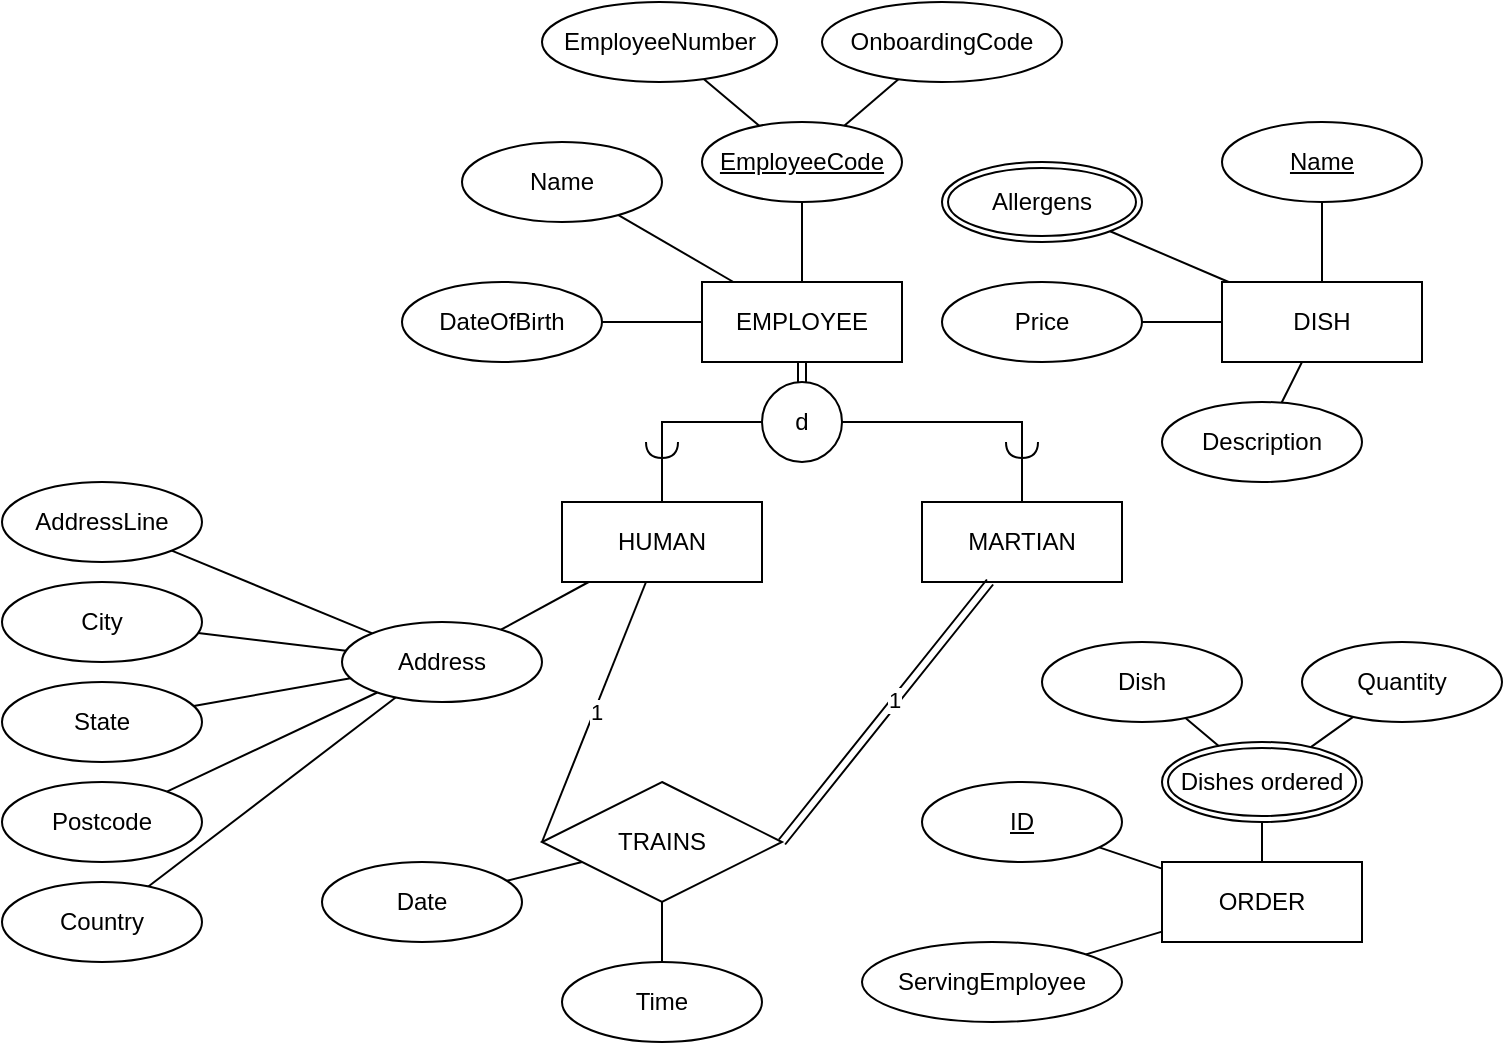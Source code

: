 <mxfile version="28.1.0">
  <diagram name="Page-1" id="CrftMl26OKW7_lD-lv_g">
    <mxGraphModel dx="960" dy="601" grid="1" gridSize="10" guides="1" tooltips="1" connect="1" arrows="1" fold="1" page="1" pageScale="1" pageWidth="850" pageHeight="1100" math="0" shadow="0">
      <root>
        <mxCell id="0" />
        <mxCell id="1" parent="0" />
        <mxCell id="X_j-xWhzjBxdc1Z0yHY--1" value="EMPLOYEE" style="whiteSpace=wrap;html=1;align=center;" parent="1" vertex="1">
          <mxGeometry x="420" y="510" width="100" height="40" as="geometry" />
        </mxCell>
        <mxCell id="X_j-xWhzjBxdc1Z0yHY--2" value="EmployeeCode" style="ellipse;whiteSpace=wrap;html=1;align=center;fontStyle=4;" parent="1" vertex="1">
          <mxGeometry x="420" y="430" width="100" height="40" as="geometry" />
        </mxCell>
        <mxCell id="X_j-xWhzjBxdc1Z0yHY--3" value="" style="endArrow=none;html=1;rounded=0;" parent="1" source="X_j-xWhzjBxdc1Z0yHY--1" target="X_j-xWhzjBxdc1Z0yHY--2" edge="1">
          <mxGeometry relative="1" as="geometry">
            <mxPoint x="640" y="440" as="sourcePoint" />
            <mxPoint x="800" y="440" as="targetPoint" />
            <Array as="points">
              <mxPoint x="470" y="490" />
            </Array>
          </mxGeometry>
        </mxCell>
        <mxCell id="X_j-xWhzjBxdc1Z0yHY--7" value="" style="endArrow=none;html=1;rounded=0;" parent="1" source="Rl36C_-eys1wgBdu1XHN-2" target="X_j-xWhzjBxdc1Z0yHY--2" edge="1">
          <mxGeometry relative="1" as="geometry">
            <mxPoint x="518.795" y="408.112" as="sourcePoint" />
            <mxPoint x="610" y="450" as="targetPoint" />
          </mxGeometry>
        </mxCell>
        <mxCell id="X_j-xWhzjBxdc1Z0yHY--8" value="" style="endArrow=none;html=1;rounded=0;" parent="1" source="Rl36C_-eys1wgBdu1XHN-1" target="X_j-xWhzjBxdc1Z0yHY--2" edge="1">
          <mxGeometry relative="1" as="geometry">
            <mxPoint x="421.205" y="408.112" as="sourcePoint" />
            <mxPoint x="501" y="442" as="targetPoint" />
          </mxGeometry>
        </mxCell>
        <mxCell id="X_j-xWhzjBxdc1Z0yHY--9" value="Name" style="ellipse;whiteSpace=wrap;html=1;align=center;" parent="1" vertex="1">
          <mxGeometry x="300" y="440" width="100" height="40" as="geometry" />
        </mxCell>
        <mxCell id="X_j-xWhzjBxdc1Z0yHY--10" value="DateOfBirth" style="ellipse;whiteSpace=wrap;html=1;align=center;" parent="1" vertex="1">
          <mxGeometry x="270" y="510" width="100" height="40" as="geometry" />
        </mxCell>
        <mxCell id="X_j-xWhzjBxdc1Z0yHY--14" value="" style="endArrow=none;html=1;rounded=0;" parent="1" source="X_j-xWhzjBxdc1Z0yHY--10" target="X_j-xWhzjBxdc1Z0yHY--1" edge="1">
          <mxGeometry relative="1" as="geometry">
            <mxPoint x="600" y="450" as="sourcePoint" />
            <mxPoint x="760" y="450" as="targetPoint" />
          </mxGeometry>
        </mxCell>
        <mxCell id="X_j-xWhzjBxdc1Z0yHY--15" value="" style="endArrow=none;html=1;rounded=0;" parent="1" source="X_j-xWhzjBxdc1Z0yHY--9" target="X_j-xWhzjBxdc1Z0yHY--1" edge="1">
          <mxGeometry relative="1" as="geometry">
            <mxPoint x="600" y="450" as="sourcePoint" />
            <mxPoint x="760" y="450" as="targetPoint" />
          </mxGeometry>
        </mxCell>
        <mxCell id="X_j-xWhzjBxdc1Z0yHY--17" value="d" style="ellipse;whiteSpace=wrap;html=1;aspect=fixed;" parent="1" vertex="1">
          <mxGeometry x="450" y="560" width="40" height="40" as="geometry" />
        </mxCell>
        <mxCell id="X_j-xWhzjBxdc1Z0yHY--21" value="" style="ellipse;whiteSpace=wrap;html=1;align=center;aspect=fixed;fillColor=none;strokeColor=none;resizable=0;perimeter=centerPerimeter;rotatable=0;allowArrows=0;points=[];outlineConnect=1;" parent="1" vertex="1">
          <mxGeometry x="457.5" y="570" width="10" height="10" as="geometry" />
        </mxCell>
        <mxCell id="X_j-xWhzjBxdc1Z0yHY--23" value="MARTIAN" style="whiteSpace=wrap;html=1;align=center;" parent="1" vertex="1">
          <mxGeometry x="530" y="620" width="100" height="40" as="geometry" />
        </mxCell>
        <mxCell id="X_j-xWhzjBxdc1Z0yHY--24" value="HUMAN" style="whiteSpace=wrap;html=1;align=center;" parent="1" vertex="1">
          <mxGeometry x="350" y="620" width="100" height="40" as="geometry" />
        </mxCell>
        <mxCell id="X_j-xWhzjBxdc1Z0yHY--25" value="" style="endArrow=none;html=1;rounded=0;" parent="1" source="X_j-xWhzjBxdc1Z0yHY--17" target="X_j-xWhzjBxdc1Z0yHY--24" edge="1">
          <mxGeometry relative="1" as="geometry">
            <mxPoint x="500" y="590" as="sourcePoint" />
            <mxPoint x="370" y="580" as="targetPoint" />
            <Array as="points">
              <mxPoint x="400" y="580" />
            </Array>
          </mxGeometry>
        </mxCell>
        <mxCell id="X_j-xWhzjBxdc1Z0yHY--27" value="" style="rounded=0;orthogonalLoop=1;jettySize=auto;html=1;endArrow=halfCircle;endFill=0;endSize=6;strokeWidth=1;sketch=0;fontSize=12;curved=1;" parent="1" source="X_j-xWhzjBxdc1Z0yHY--24" edge="1">
          <mxGeometry relative="1" as="geometry">
            <mxPoint x="675" y="645" as="sourcePoint" />
            <mxPoint x="400" y="590" as="targetPoint" />
          </mxGeometry>
        </mxCell>
        <mxCell id="X_j-xWhzjBxdc1Z0yHY--28" value="" style="ellipse;whiteSpace=wrap;html=1;align=center;aspect=fixed;fillColor=none;strokeColor=none;resizable=0;perimeter=centerPerimeter;rotatable=0;allowArrows=0;points=[];outlineConnect=1;" parent="1" vertex="1">
          <mxGeometry x="510" y="700" width="10" height="10" as="geometry" />
        </mxCell>
        <mxCell id="X_j-xWhzjBxdc1Z0yHY--29" value="" style="endArrow=none;html=1;rounded=0;" parent="1" source="X_j-xWhzjBxdc1Z0yHY--17" target="X_j-xWhzjBxdc1Z0yHY--23" edge="1">
          <mxGeometry relative="1" as="geometry">
            <mxPoint x="630" y="570" as="sourcePoint" />
            <mxPoint x="580" y="610" as="targetPoint" />
            <Array as="points">
              <mxPoint x="580" y="580" />
            </Array>
          </mxGeometry>
        </mxCell>
        <mxCell id="X_j-xWhzjBxdc1Z0yHY--30" value="" style="rounded=0;orthogonalLoop=1;jettySize=auto;html=1;endArrow=halfCircle;endFill=0;endSize=6;strokeWidth=1;sketch=0;fontSize=12;curved=1;" parent="1" source="X_j-xWhzjBxdc1Z0yHY--23" edge="1">
          <mxGeometry relative="1" as="geometry">
            <mxPoint x="410" y="630" as="sourcePoint" />
            <mxPoint x="580" y="590" as="targetPoint" />
          </mxGeometry>
        </mxCell>
        <mxCell id="X_j-xWhzjBxdc1Z0yHY--31" value="Address" style="ellipse;whiteSpace=wrap;html=1;align=center;" parent="1" vertex="1">
          <mxGeometry x="240" y="680" width="100" height="40" as="geometry" />
        </mxCell>
        <mxCell id="X_j-xWhzjBxdc1Z0yHY--32" value="" style="endArrow=none;html=1;rounded=0;" parent="1" source="X_j-xWhzjBxdc1Z0yHY--31" target="X_j-xWhzjBxdc1Z0yHY--24" edge="1">
          <mxGeometry relative="1" as="geometry">
            <mxPoint x="380" y="540" as="sourcePoint" />
            <mxPoint x="430" y="540" as="targetPoint" />
          </mxGeometry>
        </mxCell>
        <mxCell id="X_j-xWhzjBxdc1Z0yHY--33" value="AddressLine" style="ellipse;whiteSpace=wrap;html=1;align=center;" parent="1" vertex="1">
          <mxGeometry x="70" y="610" width="100" height="40" as="geometry" />
        </mxCell>
        <mxCell id="X_j-xWhzjBxdc1Z0yHY--35" value="State" style="ellipse;whiteSpace=wrap;html=1;align=center;" parent="1" vertex="1">
          <mxGeometry x="70" y="710" width="100" height="40" as="geometry" />
        </mxCell>
        <mxCell id="X_j-xWhzjBxdc1Z0yHY--36" value="City" style="ellipse;whiteSpace=wrap;html=1;align=center;" parent="1" vertex="1">
          <mxGeometry x="70" y="660" width="100" height="40" as="geometry" />
        </mxCell>
        <mxCell id="X_j-xWhzjBxdc1Z0yHY--37" value="Postcode" style="ellipse;whiteSpace=wrap;html=1;align=center;" parent="1" vertex="1">
          <mxGeometry x="70" y="760" width="100" height="40" as="geometry" />
        </mxCell>
        <mxCell id="X_j-xWhzjBxdc1Z0yHY--38" value="Country" style="ellipse;whiteSpace=wrap;html=1;align=center;" parent="1" vertex="1">
          <mxGeometry x="70" y="810" width="100" height="40" as="geometry" />
        </mxCell>
        <mxCell id="X_j-xWhzjBxdc1Z0yHY--39" value="" style="endArrow=none;html=1;rounded=0;" parent="1" source="X_j-xWhzjBxdc1Z0yHY--33" target="X_j-xWhzjBxdc1Z0yHY--31" edge="1">
          <mxGeometry relative="1" as="geometry">
            <mxPoint x="380" y="540" as="sourcePoint" />
            <mxPoint x="430" y="540" as="targetPoint" />
          </mxGeometry>
        </mxCell>
        <mxCell id="X_j-xWhzjBxdc1Z0yHY--40" value="" style="endArrow=none;html=1;rounded=0;" parent="1" source="X_j-xWhzjBxdc1Z0yHY--36" target="X_j-xWhzjBxdc1Z0yHY--31" edge="1">
          <mxGeometry relative="1" as="geometry">
            <mxPoint x="165" y="654" as="sourcePoint" />
            <mxPoint x="265" y="696" as="targetPoint" />
          </mxGeometry>
        </mxCell>
        <mxCell id="X_j-xWhzjBxdc1Z0yHY--41" value="" style="endArrow=none;html=1;rounded=0;" parent="1" source="X_j-xWhzjBxdc1Z0yHY--35" target="X_j-xWhzjBxdc1Z0yHY--31" edge="1">
          <mxGeometry relative="1" as="geometry">
            <mxPoint x="178" y="696" as="sourcePoint" />
            <mxPoint x="252" y="704" as="targetPoint" />
          </mxGeometry>
        </mxCell>
        <mxCell id="X_j-xWhzjBxdc1Z0yHY--42" value="" style="endArrow=none;html=1;rounded=0;" parent="1" source="X_j-xWhzjBxdc1Z0yHY--37" target="X_j-xWhzjBxdc1Z0yHY--31" edge="1">
          <mxGeometry relative="1" as="geometry">
            <mxPoint x="188" y="706" as="sourcePoint" />
            <mxPoint x="262" y="714" as="targetPoint" />
          </mxGeometry>
        </mxCell>
        <mxCell id="X_j-xWhzjBxdc1Z0yHY--43" value="" style="endArrow=none;html=1;rounded=0;" parent="1" source="X_j-xWhzjBxdc1Z0yHY--38" target="X_j-xWhzjBxdc1Z0yHY--31" edge="1">
          <mxGeometry relative="1" as="geometry">
            <mxPoint x="198" y="716" as="sourcePoint" />
            <mxPoint x="272" y="724" as="targetPoint" />
          </mxGeometry>
        </mxCell>
        <mxCell id="X_j-xWhzjBxdc1Z0yHY--45" value="TRAINS" style="shape=rhombus;perimeter=rhombusPerimeter;whiteSpace=wrap;html=1;align=center;" parent="1" vertex="1">
          <mxGeometry x="340" y="760" width="120" height="60" as="geometry" />
        </mxCell>
        <mxCell id="X_j-xWhzjBxdc1Z0yHY--46" value="" style="endArrow=none;html=1;rounded=0;exitX=1;exitY=0.5;exitDx=0;exitDy=0;shape=link;" parent="1" source="X_j-xWhzjBxdc1Z0yHY--45" target="X_j-xWhzjBxdc1Z0yHY--23" edge="1">
          <mxGeometry relative="1" as="geometry">
            <mxPoint x="330" y="694" as="sourcePoint" />
            <mxPoint x="373" y="670" as="targetPoint" />
          </mxGeometry>
        </mxCell>
        <mxCell id="X_j-xWhzjBxdc1Z0yHY--49" value="1" style="edgeLabel;html=1;align=center;verticalAlign=middle;resizable=0;points=[];" parent="X_j-xWhzjBxdc1Z0yHY--46" vertex="1" connectable="0">
          <mxGeometry x="0.095" y="1" relative="1" as="geometry">
            <mxPoint as="offset" />
          </mxGeometry>
        </mxCell>
        <mxCell id="X_j-xWhzjBxdc1Z0yHY--48" value="" style="endArrow=none;html=1;rounded=0;exitX=0;exitY=0.5;exitDx=0;exitDy=0;" parent="1" source="X_j-xWhzjBxdc1Z0yHY--45" target="X_j-xWhzjBxdc1Z0yHY--24" edge="1">
          <mxGeometry relative="1" as="geometry">
            <mxPoint x="470" y="800" as="sourcePoint" />
            <mxPoint x="418" y="670" as="targetPoint" />
          </mxGeometry>
        </mxCell>
        <mxCell id="X_j-xWhzjBxdc1Z0yHY--50" value="1" style="edgeLabel;html=1;align=center;verticalAlign=middle;resizable=0;points=[];" parent="X_j-xWhzjBxdc1Z0yHY--48" vertex="1" connectable="0">
          <mxGeometry x="0.01" y="-1" relative="1" as="geometry">
            <mxPoint as="offset" />
          </mxGeometry>
        </mxCell>
        <mxCell id="X_j-xWhzjBxdc1Z0yHY--51" value="Date" style="ellipse;whiteSpace=wrap;html=1;align=center;" parent="1" vertex="1">
          <mxGeometry x="230" y="800" width="100" height="40" as="geometry" />
        </mxCell>
        <mxCell id="X_j-xWhzjBxdc1Z0yHY--52" value="Time" style="ellipse;whiteSpace=wrap;html=1;align=center;" parent="1" vertex="1">
          <mxGeometry x="350" y="850" width="100" height="40" as="geometry" />
        </mxCell>
        <mxCell id="X_j-xWhzjBxdc1Z0yHY--55" value="" style="endArrow=none;html=1;rounded=0;" parent="1" source="X_j-xWhzjBxdc1Z0yHY--45" target="X_j-xWhzjBxdc1Z0yHY--51" edge="1">
          <mxGeometry relative="1" as="geometry">
            <mxPoint x="380" y="540" as="sourcePoint" />
            <mxPoint x="430" y="540" as="targetPoint" />
          </mxGeometry>
        </mxCell>
        <mxCell id="X_j-xWhzjBxdc1Z0yHY--56" value="" style="endArrow=none;html=1;rounded=0;" parent="1" source="X_j-xWhzjBxdc1Z0yHY--45" target="X_j-xWhzjBxdc1Z0yHY--52" edge="1">
          <mxGeometry relative="1" as="geometry">
            <mxPoint x="370" y="810" as="sourcePoint" />
            <mxPoint x="332" y="819" as="targetPoint" />
          </mxGeometry>
        </mxCell>
        <mxCell id="X_j-xWhzjBxdc1Z0yHY--57" value="DISH" style="whiteSpace=wrap;html=1;align=center;" parent="1" vertex="1">
          <mxGeometry x="680" y="510" width="100" height="40" as="geometry" />
        </mxCell>
        <mxCell id="X_j-xWhzjBxdc1Z0yHY--58" value="Name" style="ellipse;whiteSpace=wrap;html=1;align=center;fontStyle=4;" parent="1" vertex="1">
          <mxGeometry x="680" y="430" width="100" height="40" as="geometry" />
        </mxCell>
        <mxCell id="X_j-xWhzjBxdc1Z0yHY--59" value="" style="endArrow=none;html=1;rounded=0;" parent="1" source="X_j-xWhzjBxdc1Z0yHY--58" target="X_j-xWhzjBxdc1Z0yHY--57" edge="1">
          <mxGeometry relative="1" as="geometry">
            <mxPoint x="369" y="408" as="sourcePoint" />
            <mxPoint x="341" y="432" as="targetPoint" />
          </mxGeometry>
        </mxCell>
        <mxCell id="X_j-xWhzjBxdc1Z0yHY--60" value="Price" style="ellipse;whiteSpace=wrap;html=1;align=center;" parent="1" vertex="1">
          <mxGeometry x="540" y="510" width="100" height="40" as="geometry" />
        </mxCell>
        <mxCell id="X_j-xWhzjBxdc1Z0yHY--62" value="" style="endArrow=none;html=1;rounded=0;" parent="1" source="X_j-xWhzjBxdc1Z0yHY--60" target="X_j-xWhzjBxdc1Z0yHY--57" edge="1">
          <mxGeometry relative="1" as="geometry">
            <mxPoint x="740" y="480" as="sourcePoint" />
            <mxPoint x="740" y="520" as="targetPoint" />
          </mxGeometry>
        </mxCell>
        <mxCell id="X_j-xWhzjBxdc1Z0yHY--65" value="Description" style="ellipse;whiteSpace=wrap;html=1;align=center;" parent="1" vertex="1">
          <mxGeometry x="650" y="570" width="100" height="40" as="geometry" />
        </mxCell>
        <mxCell id="X_j-xWhzjBxdc1Z0yHY--66" value="" style="endArrow=none;html=1;rounded=0;" parent="1" source="X_j-xWhzjBxdc1Z0yHY--65" target="X_j-xWhzjBxdc1Z0yHY--57" edge="1">
          <mxGeometry relative="1" as="geometry">
            <mxPoint x="863" y="494" as="sourcePoint" />
            <mxPoint x="790" y="521" as="targetPoint" />
          </mxGeometry>
        </mxCell>
        <mxCell id="X_j-xWhzjBxdc1Z0yHY--68" value="" style="endArrow=none;html=1;rounded=0;" parent="1" source="X_j-xWhzjBxdc1Z0yHY--69" target="X_j-xWhzjBxdc1Z0yHY--57" edge="1">
          <mxGeometry relative="1" as="geometry">
            <mxPoint x="624.116" y="484.621" as="sourcePoint" />
            <mxPoint x="740" y="520" as="targetPoint" />
          </mxGeometry>
        </mxCell>
        <mxCell id="X_j-xWhzjBxdc1Z0yHY--69" value="&lt;div&gt;Allergens&lt;/div&gt;" style="ellipse;shape=doubleEllipse;margin=3;whiteSpace=wrap;html=1;align=center;" parent="1" vertex="1">
          <mxGeometry x="540" y="450" width="100" height="40" as="geometry" />
        </mxCell>
        <mxCell id="X_j-xWhzjBxdc1Z0yHY--70" value="ORDER" style="whiteSpace=wrap;html=1;align=center;" parent="1" vertex="1">
          <mxGeometry x="650" y="800" width="100" height="40" as="geometry" />
        </mxCell>
        <mxCell id="X_j-xWhzjBxdc1Z0yHY--71" value="ID" style="ellipse;whiteSpace=wrap;html=1;align=center;fontStyle=4;" parent="1" vertex="1">
          <mxGeometry x="530" y="760" width="100" height="40" as="geometry" />
        </mxCell>
        <mxCell id="X_j-xWhzjBxdc1Z0yHY--72" value="" style="endArrow=none;html=1;rounded=0;" parent="1" source="X_j-xWhzjBxdc1Z0yHY--71" target="X_j-xWhzjBxdc1Z0yHY--70" edge="1">
          <mxGeometry relative="1" as="geometry">
            <mxPoint x="654" y="565" as="sourcePoint" />
            <mxPoint x="713" y="590" as="targetPoint" />
          </mxGeometry>
        </mxCell>
        <mxCell id="X_j-xWhzjBxdc1Z0yHY--73" value="Dishes ordered" style="ellipse;shape=doubleEllipse;margin=3;whiteSpace=wrap;html=1;align=center;" parent="1" vertex="1">
          <mxGeometry x="650" y="740" width="100" height="40" as="geometry" />
        </mxCell>
        <mxCell id="X_j-xWhzjBxdc1Z0yHY--74" value="" style="endArrow=none;html=1;rounded=0;" parent="1" source="X_j-xWhzjBxdc1Z0yHY--70" target="X_j-xWhzjBxdc1Z0yHY--73" edge="1">
          <mxGeometry relative="1" as="geometry">
            <mxPoint x="654" y="565" as="sourcePoint" />
            <mxPoint x="713" y="590" as="targetPoint" />
          </mxGeometry>
        </mxCell>
        <mxCell id="X_j-xWhzjBxdc1Z0yHY--75" value="Dish" style="ellipse;whiteSpace=wrap;html=1;align=center;" parent="1" vertex="1">
          <mxGeometry x="590" y="690" width="100" height="40" as="geometry" />
        </mxCell>
        <mxCell id="X_j-xWhzjBxdc1Z0yHY--76" value="Quantity" style="ellipse;whiteSpace=wrap;html=1;align=center;" parent="1" vertex="1">
          <mxGeometry x="720" y="690" width="100" height="40" as="geometry" />
        </mxCell>
        <mxCell id="X_j-xWhzjBxdc1Z0yHY--77" value="" style="endArrow=none;html=1;rounded=0;" parent="1" source="X_j-xWhzjBxdc1Z0yHY--75" target="X_j-xWhzjBxdc1Z0yHY--73" edge="1">
          <mxGeometry relative="1" as="geometry">
            <mxPoint x="654" y="565" as="sourcePoint" />
            <mxPoint x="713" y="590" as="targetPoint" />
          </mxGeometry>
        </mxCell>
        <mxCell id="X_j-xWhzjBxdc1Z0yHY--78" value="" style="endArrow=none;html=1;rounded=0;" parent="1" source="X_j-xWhzjBxdc1Z0yHY--73" target="X_j-xWhzjBxdc1Z0yHY--76" edge="1">
          <mxGeometry relative="1" as="geometry">
            <mxPoint x="664" y="575" as="sourcePoint" />
            <mxPoint x="723" y="600" as="targetPoint" />
          </mxGeometry>
        </mxCell>
        <mxCell id="X_j-xWhzjBxdc1Z0yHY--84" value="" style="endArrow=none;html=1;rounded=0;shape=link;" parent="1" source="X_j-xWhzjBxdc1Z0yHY--1" target="X_j-xWhzjBxdc1Z0yHY--17" edge="1">
          <mxGeometry relative="1" as="geometry">
            <mxPoint x="600" y="560" as="sourcePoint" />
            <mxPoint x="760" y="560" as="targetPoint" />
          </mxGeometry>
        </mxCell>
        <mxCell id="X_j-xWhzjBxdc1Z0yHY--86" value="ServingEmployee" style="ellipse;whiteSpace=wrap;html=1;align=center;" parent="1" vertex="1">
          <mxGeometry x="500" y="840" width="130" height="40" as="geometry" />
        </mxCell>
        <mxCell id="X_j-xWhzjBxdc1Z0yHY--87" value="" style="endArrow=none;html=1;rounded=0;" parent="1" source="X_j-xWhzjBxdc1Z0yHY--86" target="X_j-xWhzjBxdc1Z0yHY--70" edge="1">
          <mxGeometry relative="1" as="geometry">
            <mxPoint x="629" y="803" as="sourcePoint" />
            <mxPoint x="660" y="813" as="targetPoint" />
          </mxGeometry>
        </mxCell>
        <mxCell id="Rl36C_-eys1wgBdu1XHN-1" value="EmployeeNumber" style="ellipse;whiteSpace=wrap;html=1;align=center;" vertex="1" parent="1">
          <mxGeometry x="340" y="370" width="117.5" height="40" as="geometry" />
        </mxCell>
        <mxCell id="Rl36C_-eys1wgBdu1XHN-2" value="OnboardingCode" style="ellipse;whiteSpace=wrap;html=1;align=center;" vertex="1" parent="1">
          <mxGeometry x="480" y="370" width="120" height="40" as="geometry" />
        </mxCell>
      </root>
    </mxGraphModel>
  </diagram>
</mxfile>
